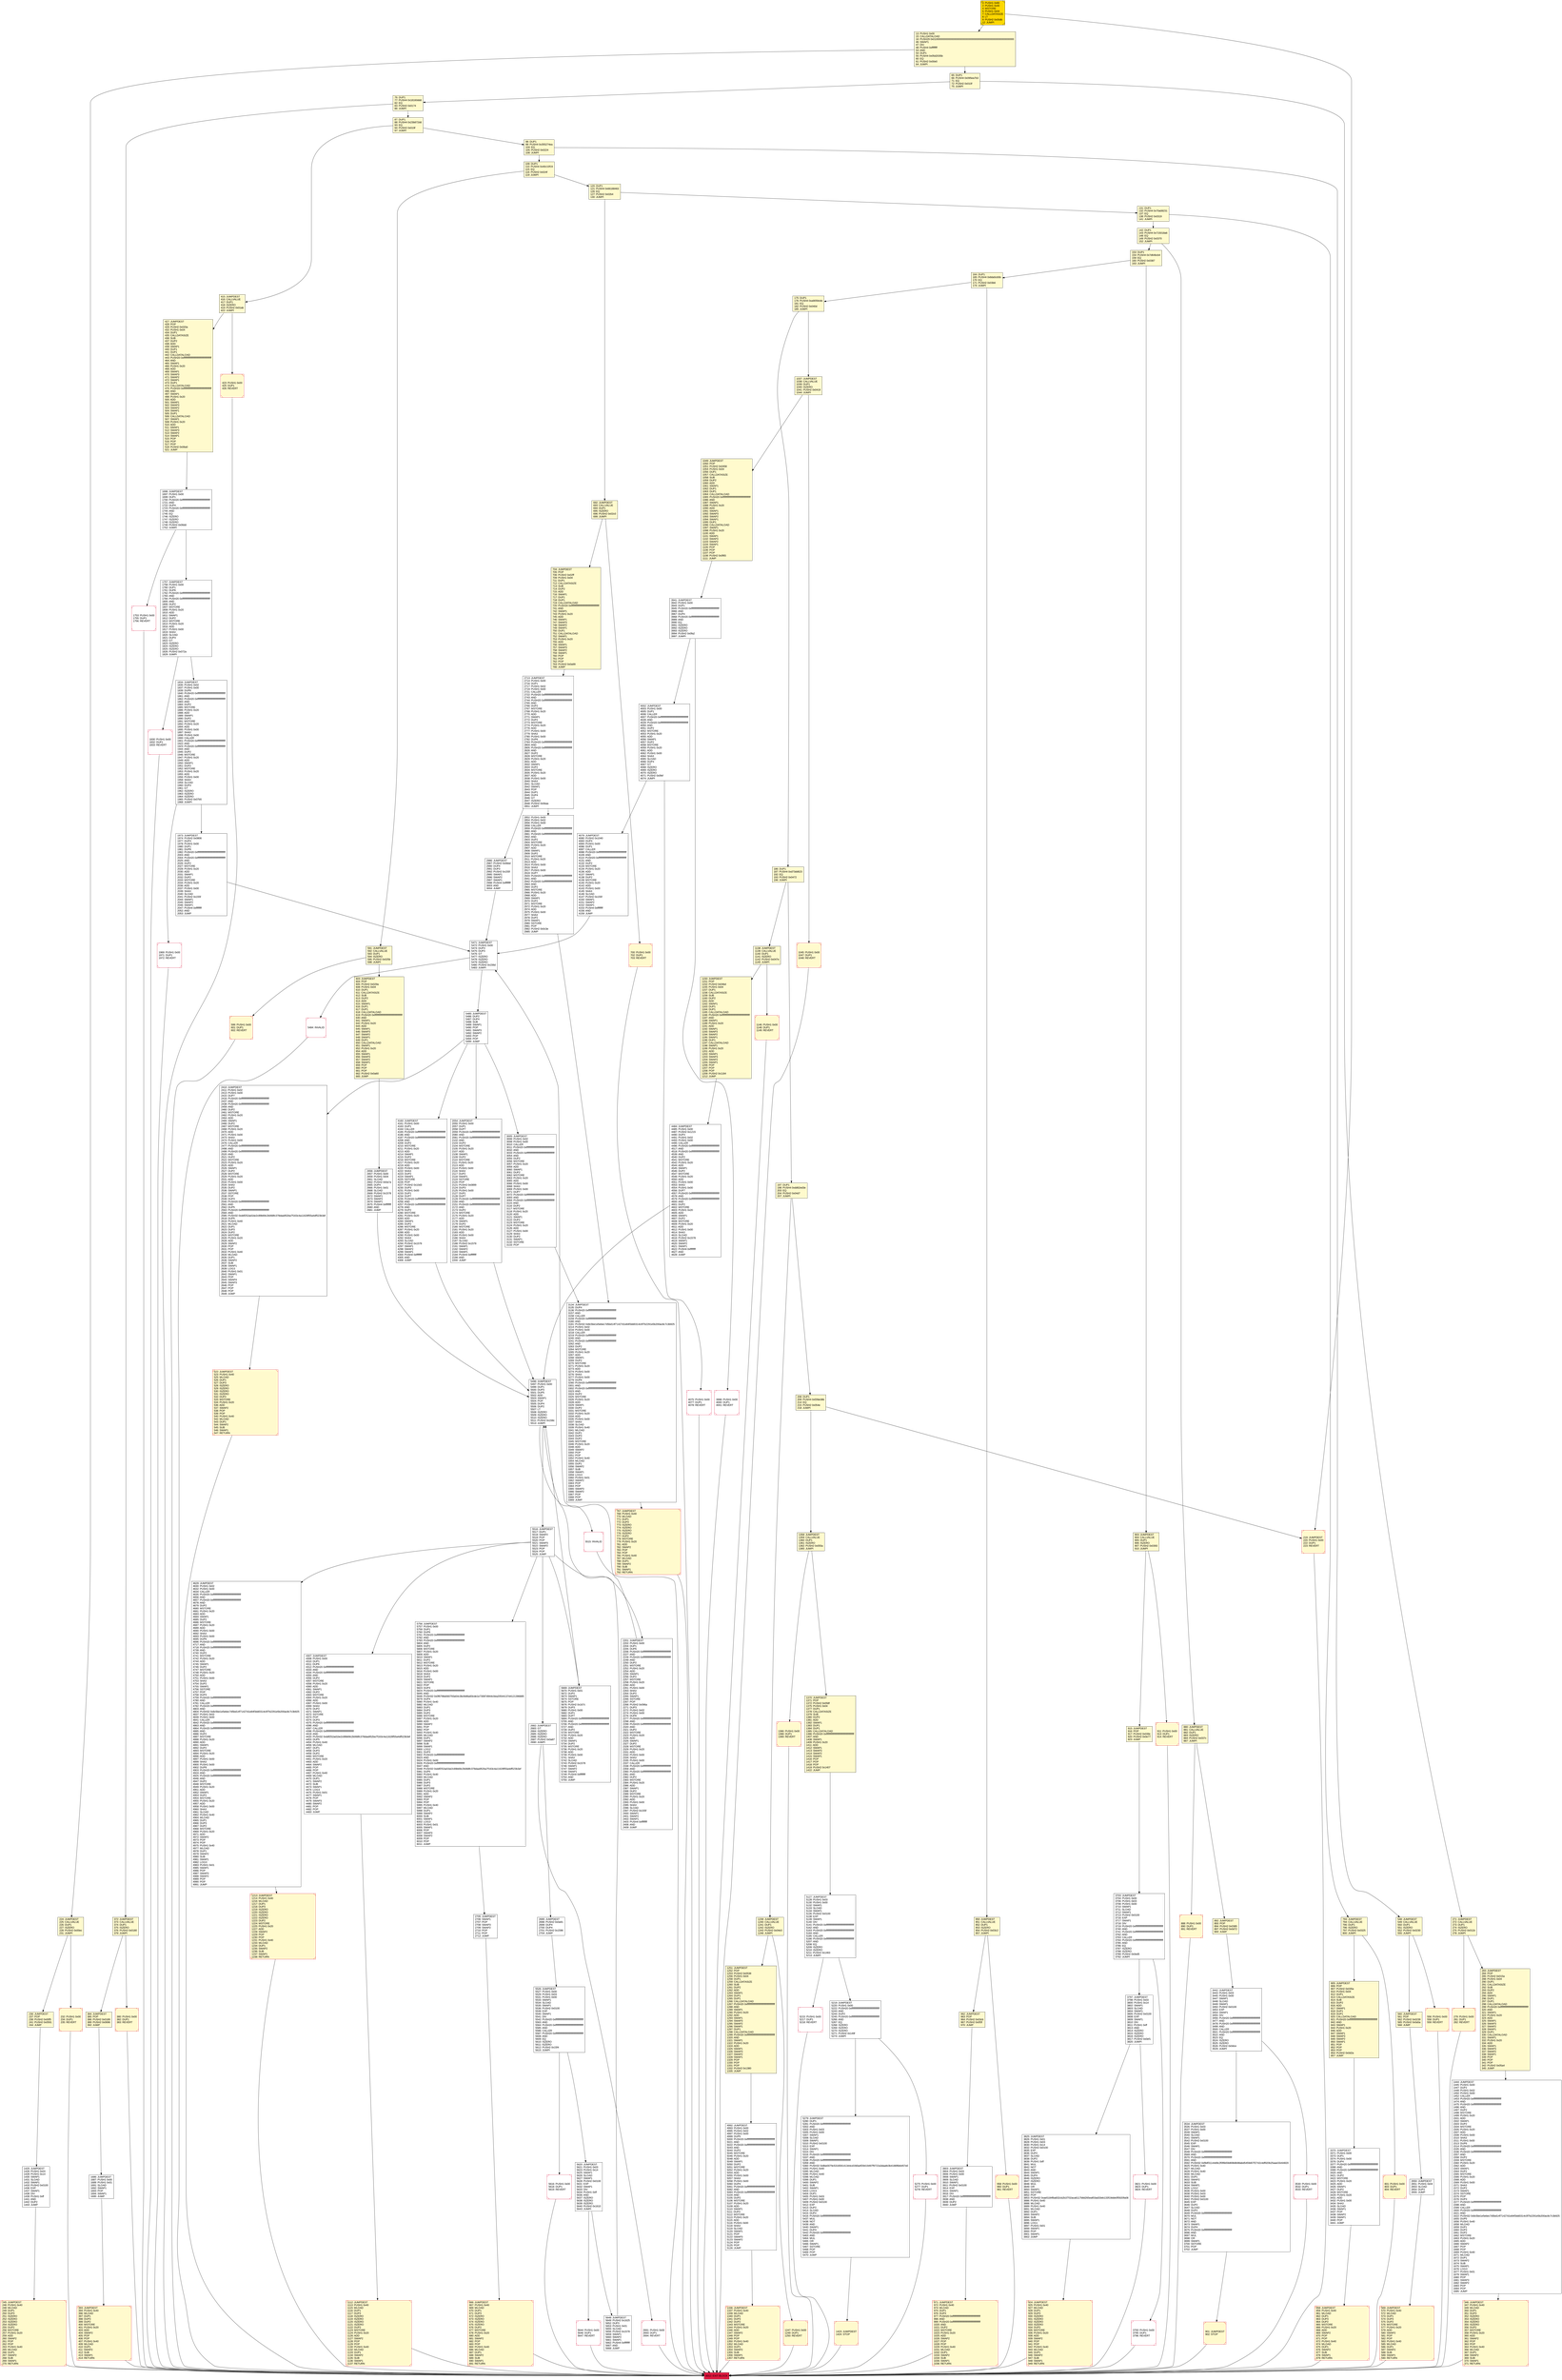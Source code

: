 digraph G {
bgcolor=transparent rankdir=UD;
node [shape=box style=filled color=black fillcolor=white fontname=arial fontcolor=black];
1686 [label="1686: JUMPDEST\l1687: PUSH1 0x00\l1689: PUSH1 0x01\l1691: SLOAD\l1692: SWAP1\l1693: POP\l1694: SWAP1\l1695: JUMP\l" ];
283 [label="283: JUMPDEST\l284: POP\l285: PUSH2 0x015a\l288: PUSH1 0x04\l290: DUP1\l291: CALLDATASIZE\l292: SUB\l293: DUP2\l294: ADD\l295: SWAP1\l296: DUP1\l297: DUP1\l298: CALLDATALOAD\l299: PUSH20 0xffffffffffffffffffffffffffffffffffffffff\l320: AND\l321: SWAP1\l322: PUSH1 0x20\l324: ADD\l325: SWAP1\l326: SWAP3\l327: SWAP2\l328: SWAP1\l329: DUP1\l330: CALLDATALOAD\l331: SWAP1\l332: PUSH1 0x20\l334: ADD\l335: SWAP1\l336: SWAP3\l337: SWAP2\l338: SWAP1\l339: POP\l340: POP\l341: POP\l342: PUSH2 0x05a4\l345: JUMP\l" fillcolor=lemonchiffon ];
2986 [label="2986: JUMPDEST\l2987: PUSH2 0x0bbd\l2990: DUP4\l2991: DUP3\l2992: PUSH2 0x155f\l2995: SWAP1\l2996: SWAP2\l2997: SWAP1\l2998: PUSH4 0xffffffff\l3003: AND\l3004: JUMP\l" ];
423 [label="423: PUSH1 0x00\l425: DUP1\l426: REVERT\l" fillcolor=lemonchiffon shape=Msquare color=crimson ];
4307 [label="4307: JUMPDEST\l4308: PUSH1 0x00\l4310: DUP1\l4311: DUP6\l4312: PUSH20 0xffffffffffffffffffffffffffffffffffffffff\l4333: AND\l4334: PUSH20 0xffffffffffffffffffffffffffffffffffffffff\l4355: AND\l4356: DUP2\l4357: MSTORE\l4358: PUSH1 0x20\l4360: ADD\l4361: SWAP1\l4362: DUP2\l4363: MSTORE\l4364: PUSH1 0x20\l4366: ADD\l4367: PUSH1 0x00\l4369: SHA3\l4370: DUP2\l4371: SWAP1\l4372: SSTORE\l4373: POP\l4374: DUP3\l4375: PUSH20 0xffffffffffffffffffffffffffffffffffffffff\l4396: AND\l4397: CALLER\l4398: PUSH20 0xffffffffffffffffffffffffffffffffffffffff\l4419: AND\l4420: PUSH32 0xddf252ad1be2c89b69c2b068fc378daa952ba7f163c4a11628f55a4df523b3ef\l4453: DUP5\l4454: PUSH1 0x40\l4456: MLOAD\l4457: DUP1\l4458: DUP3\l4459: DUP2\l4460: MSTORE\l4461: PUSH1 0x20\l4463: ADD\l4464: SWAP2\l4465: POP\l4466: POP\l4467: PUSH1 0x40\l4469: MLOAD\l4470: DUP1\l4471: SWAP2\l4472: SUB\l4473: SWAP1\l4474: LOG3\l4475: PUSH1 0x01\l4477: SWAP1\l4478: POP\l4479: SWAP3\l4480: SWAP2\l4481: POP\l4482: POP\l4483: JUMP\l" ];
5471 [label="5471: JUMPDEST\l5472: PUSH1 0x00\l5474: DUP3\l5475: DUP3\l5476: GT\l5477: ISZERO\l5478: ISZERO\l5479: ISZERO\l5480: PUSH2 0x156d\l5483: JUMPI\l" ];
1969 [label="1969: PUSH1 0x00\l1971: DUP1\l1972: REVERT\l" shape=Msquare color=crimson ];
901 [label="901: JUMPDEST\l902: STOP\l" fillcolor=lemonchiffon shape=Msquare color=crimson ];
4079 [label="4079: JUMPDEST\l4080: PUSH2 0x1040\l4083: DUP3\l4084: PUSH1 0x00\l4086: DUP1\l4087: CALLER\l4088: PUSH20 0xffffffffffffffffffffffffffffffffffffffff\l4109: AND\l4110: PUSH20 0xffffffffffffffffffffffffffffffffffffffff\l4131: AND\l4132: DUP2\l4133: MSTORE\l4134: PUSH1 0x20\l4136: ADD\l4137: SWAP1\l4138: DUP2\l4139: MSTORE\l4140: PUSH1 0x20\l4142: ADD\l4143: PUSH1 0x00\l4145: SHA3\l4146: SLOAD\l4147: PUSH2 0x155f\l4150: SWAP1\l4151: SWAP2\l4152: SWAP1\l4153: PUSH4 0xffffffff\l4158: AND\l4159: JUMP\l" ];
4992 [label="4992: JUMPDEST\l4993: PUSH1 0x00\l4995: PUSH1 0x02\l4997: PUSH1 0x00\l4999: DUP5\l5000: PUSH20 0xffffffffffffffffffffffffffffffffffffffff\l5021: AND\l5022: PUSH20 0xffffffffffffffffffffffffffffffffffffffff\l5043: AND\l5044: DUP2\l5045: MSTORE\l5046: PUSH1 0x20\l5048: ADD\l5049: SWAP1\l5050: DUP2\l5051: MSTORE\l5052: PUSH1 0x20\l5054: ADD\l5055: PUSH1 0x00\l5057: SHA3\l5058: PUSH1 0x00\l5060: DUP4\l5061: PUSH20 0xffffffffffffffffffffffffffffffffffffffff\l5082: AND\l5083: PUSH20 0xffffffffffffffffffffffffffffffffffffffff\l5104: AND\l5105: DUP2\l5106: MSTORE\l5107: PUSH1 0x20\l5109: ADD\l5110: SWAP1\l5111: DUP2\l5112: MSTORE\l5113: PUSH1 0x20\l5115: ADD\l5116: PUSH1 0x00\l5118: SHA3\l5119: SLOAD\l5120: SWAP1\l5121: POP\l5122: SWAP3\l5123: SWAP2\l5124: POP\l5125: POP\l5126: JUMP\l" ];
1370 [label="1370: JUMPDEST\l1371: POP\l1372: PUSH2 0x058f\l1375: PUSH1 0x04\l1377: DUP1\l1378: CALLDATASIZE\l1379: SUB\l1380: DUP2\l1381: ADD\l1382: SWAP1\l1383: DUP1\l1384: DUP1\l1385: CALLDATALOAD\l1386: PUSH20 0xffffffffffffffffffffffffffffffffffffffff\l1407: AND\l1408: SWAP1\l1409: PUSH1 0x20\l1411: ADD\l1412: SWAP1\l1413: SWAP3\l1414: SWAP2\l1415: SWAP1\l1416: POP\l1417: POP\l1418: POP\l1419: PUSH2 0x1407\l1422: JUMP\l" fillcolor=lemonchiffon ];
1423 [label="1423: JUMPDEST\l1424: STOP\l" fillcolor=lemonchiffon shape=Msquare color=crimson ];
5756 [label="5756: JUMPDEST\l5757: PUSH1 0x00\l5759: DUP1\l5760: DUP6\l5761: PUSH20 0xffffffffffffffffffffffffffffffffffffffff\l5782: AND\l5783: PUSH20 0xffffffffffffffffffffffffffffffffffffffff\l5804: AND\l5805: DUP2\l5806: MSTORE\l5807: PUSH1 0x20\l5809: ADD\l5810: SWAP1\l5811: DUP2\l5812: MSTORE\l5813: PUSH1 0x20\l5815: ADD\l5816: PUSH1 0x00\l5818: SHA3\l5819: DUP2\l5820: SWAP1\l5821: SSTORE\l5822: POP\l5823: DUP3\l5824: PUSH20 0xffffffffffffffffffffffffffffffffffffffff\l5845: AND\l5846: PUSH32 0x0f6798a560793a54c3bcfe86a93cde1e73087d944c0ea20544137d4121396885\l5879: DUP4\l5880: PUSH1 0x40\l5882: MLOAD\l5883: DUP1\l5884: DUP3\l5885: DUP2\l5886: MSTORE\l5887: PUSH1 0x20\l5889: ADD\l5890: SWAP2\l5891: POP\l5892: POP\l5893: PUSH1 0x40\l5895: MLOAD\l5896: DUP1\l5897: SWAP2\l5898: SUB\l5899: SWAP1\l5900: LOG2\l5901: DUP3\l5902: PUSH20 0xffffffffffffffffffffffffffffffffffffffff\l5923: AND\l5924: PUSH1 0x00\l5926: PUSH20 0xffffffffffffffffffffffffffffffffffffffff\l5947: AND\l5948: PUSH32 0xddf252ad1be2c89b69c2b068fc378daa952ba7f163c4a11628f55a4df523b3ef\l5981: DUP5\l5982: PUSH1 0x40\l5984: MLOAD\l5985: DUP1\l5986: DUP3\l5987: DUP2\l5988: MSTORE\l5989: PUSH1 0x20\l5991: ADD\l5992: SWAP2\l5993: POP\l5994: POP\l5995: PUSH1 0x40\l5997: MLOAD\l5998: DUP1\l5999: SWAP2\l6000: SUB\l6001: SWAP1\l6002: LOG3\l6003: PUSH1 0x01\l6005: SWAP1\l6006: POP\l6007: SWAP3\l6008: SWAP2\l6009: POP\l6010: POP\l6011: JUMP\l" ];
700 [label="700: PUSH1 0x00\l702: DUP1\l703: REVERT\l" fillcolor=lemonchiffon shape=Msquare color=crimson ];
120 [label="120: DUP1\l121: PUSH4 0x66188463\l126: EQ\l127: PUSH2 0x02b4\l130: JUMPI\l" fillcolor=lemonchiffon ];
704 [label="704: JUMPDEST\l705: POP\l706: PUSH2 0x02ff\l709: PUSH1 0x04\l711: DUP1\l712: CALLDATASIZE\l713: SUB\l714: DUP2\l715: ADD\l716: SWAP1\l717: DUP1\l718: DUP1\l719: CALLDATALOAD\l720: PUSH20 0xffffffffffffffffffffffffffffffffffffffff\l741: AND\l742: SWAP1\l743: PUSH1 0x20\l745: ADD\l746: SWAP1\l747: SWAP3\l748: SWAP2\l749: SWAP1\l750: DUP1\l751: CALLDATALOAD\l752: SWAP1\l753: PUSH1 0x20\l755: ADD\l756: SWAP1\l757: SWAP3\l758: SWAP2\l759: SWAP1\l760: POP\l761: POP\l762: POP\l763: PUSH2 0x0a99\l766: JUMP\l" fillcolor=lemonchiffon ];
958 [label="958: PUSH1 0x00\l960: DUP1\l961: REVERT\l" fillcolor=lemonchiffon shape=Msquare color=crimson ];
2054 [label="2054: JUMPDEST\l2055: PUSH1 0x00\l2057: DUP1\l2058: DUP7\l2059: PUSH20 0xffffffffffffffffffffffffffffffffffffffff\l2080: AND\l2081: PUSH20 0xffffffffffffffffffffffffffffffffffffffff\l2102: AND\l2103: DUP2\l2104: MSTORE\l2105: PUSH1 0x20\l2107: ADD\l2108: SWAP1\l2109: DUP2\l2110: MSTORE\l2111: PUSH1 0x20\l2113: ADD\l2114: PUSH1 0x00\l2116: SHA3\l2117: DUP2\l2118: SWAP1\l2119: SSTORE\l2120: POP\l2121: PUSH2 0x0899\l2124: DUP3\l2125: PUSH1 0x00\l2127: DUP1\l2128: DUP7\l2129: PUSH20 0xffffffffffffffffffffffffffffffffffffffff\l2150: AND\l2151: PUSH20 0xffffffffffffffffffffffffffffffffffffffff\l2172: AND\l2173: DUP2\l2174: MSTORE\l2175: PUSH1 0x20\l2177: ADD\l2178: SWAP1\l2179: DUP2\l2180: MSTORE\l2181: PUSH1 0x20\l2183: ADD\l2184: PUSH1 0x00\l2186: SHA3\l2187: SLOAD\l2188: PUSH2 0x1578\l2191: SWAP1\l2192: SWAP2\l2193: SWAP1\l2194: PUSH4 0xffffffff\l2199: AND\l2200: JUMP\l" ];
65 [label="65: DUP1\l66: PUSH4 0x095ea7b3\l71: EQ\l72: PUSH2 0x010f\l75: JUMPI\l" fillcolor=lemonchiffon ];
5648 [label="5648: JUMPDEST\l5649: PUSH2 0x1625\l5652: DUP3\l5653: PUSH1 0x01\l5655: SLOAD\l5656: PUSH2 0x1578\l5659: SWAP1\l5660: SWAP2\l5661: SWAP1\l5662: PUSH4 0xffffffff\l5667: AND\l5668: JUMP\l" ];
5526 [label="5526: JUMPDEST\l5527: PUSH1 0x00\l5529: PUSH1 0x03\l5531: PUSH1 0x00\l5533: SWAP1\l5534: SLOAD\l5535: SWAP1\l5536: PUSH2 0x0100\l5539: EXP\l5540: SWAP1\l5541: DIV\l5542: PUSH20 0xffffffffffffffffffffffffffffffffffffffff\l5563: AND\l5564: PUSH20 0xffffffffffffffffffffffffffffffffffffffff\l5585: AND\l5586: CALLER\l5587: PUSH20 0xffffffffffffffffffffffffffffffffffffffff\l5608: AND\l5609: EQ\l5610: ISZERO\l5611: ISZERO\l5612: PUSH2 0x15f4\l5615: JUMPI\l" ];
2691 [label="2691: PUSH1 0x00\l2693: DUP1\l2694: REVERT\l" shape=Msquare color=crimson ];
805 [label="805: JUMPDEST\l806: POP\l807: PUSH2 0x035a\l810: PUSH1 0x04\l812: DUP1\l813: CALLDATASIZE\l814: SUB\l815: DUP2\l816: ADD\l817: SWAP1\l818: DUP1\l819: DUP1\l820: CALLDATALOAD\l821: PUSH20 0xffffffffffffffffffffffffffffffffffffffff\l842: AND\l843: SWAP1\l844: PUSH1 0x20\l846: ADD\l847: SWAP1\l848: SWAP3\l849: SWAP2\l850: SWAP1\l851: POP\l852: POP\l853: POP\l854: PUSH2 0x0d2a\l857: JUMP\l" fillcolor=lemonchiffon ];
548 [label="548: JUMPDEST\l549: CALLVALUE\l550: DUP1\l551: ISZERO\l552: PUSH2 0x0230\l555: JUMPI\l" fillcolor=lemonchiffon ];
3797 [label="3797: JUMPDEST\l3798: PUSH1 0x03\l3800: PUSH1 0x14\l3802: SWAP1\l3803: SLOAD\l3804: SWAP1\l3805: PUSH2 0x0100\l3808: EXP\l3809: SWAP1\l3810: DIV\l3811: PUSH1 0xff\l3813: AND\l3814: ISZERO\l3815: ISZERO\l3816: ISZERO\l3817: PUSH2 0x0ef1\l3820: JUMPI\l" ];
13 [label="13: PUSH1 0x00\l15: CALLDATALOAD\l16: PUSH29 0x0100000000000000000000000000000000000000000000000000000000\l46: SWAP1\l47: DIV\l48: PUSH4 0xffffffff\l53: AND\l54: DUP1\l55: PUSH4 0x05d2035b\l60: EQ\l61: PUSH2 0x00e0\l64: JUMPI\l" fillcolor=lemonchiffon ];
2682 [label="2682: JUMPDEST\l2683: GT\l2684: ISZERO\l2685: ISZERO\l2686: ISZERO\l2687: PUSH2 0x0a87\l2690: JUMPI\l" ];
0 [label="0: PUSH1 0x80\l2: PUSH1 0x40\l4: MSTORE\l5: PUSH1 0x04\l7: CALLDATASIZE\l8: LT\l9: PUSH2 0x00db\l12: JUMPI\l" fillcolor=lemonchiffon shape=Msquare fillcolor=gold ];
911 [label="911: PUSH1 0x00\l913: DUP1\l914: REVERT\l" fillcolor=lemonchiffon shape=Msquare color=crimson ];
2656 [label="2656: JUMPDEST\l2657: PUSH1 0x00\l2659: PUSH1 0x04\l2661: SLOAD\l2662: PUSH2 0x0a7a\l2665: DUP4\l2666: PUSH1 0x01\l2668: SLOAD\l2669: PUSH2 0x1578\l2672: SWAP1\l2673: SWAP2\l2674: SWAP1\l2675: PUSH4 0xffffffff\l2680: AND\l2681: JUMP\l" ];
2705 [label="2705: JUMPDEST\l2706: SWAP1\l2707: POP\l2708: SWAP3\l2709: SWAP2\l2710: POP\l2711: POP\l2712: JUMP\l" ];
4002 [label="4002: JUMPDEST\l4003: PUSH1 0x00\l4005: DUP1\l4006: CALLER\l4007: PUSH20 0xffffffffffffffffffffffffffffffffffffffff\l4028: AND\l4029: PUSH20 0xffffffffffffffffffffffffffffffffffffffff\l4050: AND\l4051: DUP2\l4052: MSTORE\l4053: PUSH1 0x20\l4055: ADD\l4056: SWAP1\l4057: DUP2\l4058: MSTORE\l4059: PUSH1 0x20\l4061: ADD\l4062: PUSH1 0x00\l4064: SHA3\l4065: SLOAD\l4066: DUP3\l4067: GT\l4068: ISZERO\l4069: ISZERO\l4070: ISZERO\l4071: PUSH2 0x0fef\l4074: JUMPI\l" ];
5515 [label="5515: INVALID\l" shape=Msquare color=crimson ];
522 [label="522: JUMPDEST\l523: PUSH1 0x40\l525: MLOAD\l526: DUP1\l527: DUP3\l528: ISZERO\l529: ISZERO\l530: ISZERO\l531: ISZERO\l532: DUP2\l533: MSTORE\l534: PUSH1 0x20\l536: ADD\l537: SWAP2\l538: POP\l539: POP\l540: PUSH1 0x40\l542: MLOAD\l543: DUP1\l544: SWAP2\l545: SUB\l546: SWAP1\l547: RETURN\l" fillcolor=lemonchiffon shape=Msquare color=crimson ];
5669 [label="5669: JUMPDEST\l5670: PUSH1 0x01\l5672: DUP2\l5673: SWAP1\l5674: SSTORE\l5675: POP\l5676: PUSH2 0x167c\l5679: DUP3\l5680: PUSH1 0x00\l5682: DUP1\l5683: DUP7\l5684: PUSH20 0xffffffffffffffffffffffffffffffffffffffff\l5705: AND\l5706: PUSH20 0xffffffffffffffffffffffffffffffffffffffff\l5727: AND\l5728: DUP2\l5729: MSTORE\l5730: PUSH1 0x20\l5732: ADD\l5733: SWAP1\l5734: DUP2\l5735: MSTORE\l5736: PUSH1 0x20\l5738: ADD\l5739: PUSH1 0x00\l5741: SHA3\l5742: SLOAD\l5743: PUSH2 0x1578\l5746: SWAP1\l5747: SWAP2\l5748: SWAP1\l5749: PUSH4 0xffffffff\l5754: AND\l5755: JUMP\l" ];
393 [label="393: JUMPDEST\l394: PUSH1 0x40\l396: MLOAD\l397: DUP1\l398: DUP3\l399: DUP2\l400: MSTORE\l401: PUSH1 0x20\l403: ADD\l404: SWAP2\l405: POP\l406: POP\l407: PUSH1 0x40\l409: MLOAD\l410: DUP1\l411: SWAP2\l412: SUB\l413: SWAP1\l414: RETURN\l" fillcolor=lemonchiffon shape=Msquare color=crimson ];
5275 [label="5275: PUSH1 0x00\l5277: DUP1\l5278: REVERT\l" shape=Msquare color=crimson ];
1037 [label="1037: JUMPDEST\l1038: CALLVALUE\l1039: DUP1\l1040: ISZERO\l1041: PUSH2 0x0419\l1044: JUMPI\l" fillcolor=lemonchiffon ];
3998 [label="3998: PUSH1 0x00\l4000: DUP1\l4001: REVERT\l" shape=Msquare color=crimson ];
1358 [label="1358: JUMPDEST\l1359: CALLVALUE\l1360: DUP1\l1361: ISZERO\l1362: PUSH2 0x055a\l1365: JUMPI\l" fillcolor=lemonchiffon ];
3534 [label="3534: JUMPDEST\l3535: PUSH1 0x03\l3537: PUSH1 0x00\l3539: SWAP1\l3540: SLOAD\l3541: SWAP1\l3542: PUSH2 0x0100\l3545: EXP\l3546: SWAP1\l3547: DIV\l3548: PUSH20 0xffffffffffffffffffffffffffffffffffffffff\l3569: AND\l3570: PUSH20 0xffffffffffffffffffffffffffffffffffffffff\l3591: AND\l3592: PUSH32 0xf8df31144d9c2f0f6b59d69b8b98abd5459d07f2742c4df920b25aae33c64820\l3625: PUSH1 0x40\l3627: MLOAD\l3628: PUSH1 0x40\l3630: MLOAD\l3631: DUP1\l3632: SWAP2\l3633: SUB\l3634: SWAP1\l3635: LOG2\l3636: PUSH1 0x00\l3638: PUSH1 0x03\l3640: PUSH1 0x00\l3642: PUSH2 0x0100\l3645: EXP\l3646: DUP2\l3647: SLOAD\l3648: DUP2\l3649: PUSH20 0xffffffffffffffffffffffffffffffffffffffff\l3670: MUL\l3671: NOT\l3672: AND\l3673: SWAP1\l3674: DUP4\l3675: PUSH20 0xffffffffffffffffffffffffffffffffffffffff\l3696: AND\l3697: MUL\l3698: OR\l3699: SWAP1\l3700: SSTORE\l3701: POP\l3702: JUMP\l" ];
98 [label="98: DUP1\l99: PUSH4 0x355274ea\l104: EQ\l105: PUSH2 0x0224\l108: JUMPI\l" fillcolor=lemonchiffon ];
232 [label="232: PUSH1 0x00\l234: DUP1\l235: REVERT\l" fillcolor=lemonchiffon shape=Msquare color=crimson ];
1834 [label="1834: JUMPDEST\l1835: PUSH1 0x02\l1837: PUSH1 0x00\l1839: DUP6\l1840: PUSH20 0xffffffffffffffffffffffffffffffffffffffff\l1861: AND\l1862: PUSH20 0xffffffffffffffffffffffffffffffffffffffff\l1883: AND\l1884: DUP2\l1885: MSTORE\l1886: PUSH1 0x20\l1888: ADD\l1889: SWAP1\l1890: DUP2\l1891: MSTORE\l1892: PUSH1 0x20\l1894: ADD\l1895: PUSH1 0x00\l1897: SHA3\l1898: PUSH1 0x00\l1900: CALLER\l1901: PUSH20 0xffffffffffffffffffffffffffffffffffffffff\l1922: AND\l1923: PUSH20 0xffffffffffffffffffffffffffffffffffffffff\l1944: AND\l1945: DUP2\l1946: MSTORE\l1947: PUSH1 0x20\l1949: ADD\l1950: SWAP1\l1951: DUP2\l1952: MSTORE\l1953: PUSH1 0x20\l1955: ADD\l1956: PUSH1 0x00\l1958: SHA3\l1959: SLOAD\l1960: DUP3\l1961: GT\l1962: ISZERO\l1963: ISZERO\l1964: ISZERO\l1965: PUSH2 0x07b5\l1968: JUMPI\l" ];
3941 [label="3941: JUMPDEST\l3942: PUSH1 0x00\l3944: DUP1\l3945: PUSH20 0xffffffffffffffffffffffffffffffffffffffff\l3966: AND\l3967: DUP4\l3968: PUSH20 0xffffffffffffffffffffffffffffffffffffffff\l3989: AND\l3990: EQ\l3991: ISZERO\l3992: ISZERO\l3993: ISZERO\l3994: PUSH2 0x0fa2\l3997: JUMPI\l" ];
4075 [label="4075: PUSH1 0x00\l4077: DUP1\l4078: REVERT\l" shape=Msquare color=crimson ];
3821 [label="3821: PUSH1 0x00\l3823: DUP1\l3824: REVERT\l" shape=Msquare color=crimson ];
5616 [label="5616: PUSH1 0x00\l5618: DUP1\l5619: REVERT\l" shape=Msquare color=crimson ];
1757 [label="1757: JUMPDEST\l1758: PUSH1 0x00\l1760: DUP1\l1761: DUP6\l1762: PUSH20 0xffffffffffffffffffffffffffffffffffffffff\l1783: AND\l1784: PUSH20 0xffffffffffffffffffffffffffffffffffffffff\l1805: AND\l1806: DUP2\l1807: MSTORE\l1808: PUSH1 0x20\l1810: ADD\l1811: SWAP1\l1812: DUP2\l1813: MSTORE\l1814: PUSH1 0x20\l1816: ADD\l1817: PUSH1 0x00\l1819: SHA3\l1820: SLOAD\l1821: DUP3\l1822: GT\l1823: ISZERO\l1824: ISZERO\l1825: ISZERO\l1826: PUSH2 0x072a\l1829: JUMPI\l" ];
5485 [label="5485: JUMPDEST\l5486: DUP2\l5487: DUP4\l5488: SUB\l5489: SWAP1\l5490: POP\l5491: SWAP3\l5492: SWAP2\l5493: POP\l5494: POP\l5495: JUMP\l" ];
415 [label="415: JUMPDEST\l416: CALLVALUE\l417: DUP1\l418: ISZERO\l419: PUSH2 0x01ab\l422: JUMPI\l" fillcolor=lemonchiffon ];
76 [label="76: DUP1\l77: PUSH4 0x18160ddd\l82: EQ\l83: PUSH2 0x0174\l86: JUMPI\l" fillcolor=lemonchiffon ];
5496 [label="5496: JUMPDEST\l5497: PUSH1 0x00\l5499: DUP1\l5500: DUP3\l5501: DUP5\l5502: ADD\l5503: SWAP1\l5504: POP\l5505: DUP4\l5506: DUP2\l5507: LT\l5508: ISZERO\l5509: ISZERO\l5510: ISZERO\l5511: PUSH2 0x158c\l5514: JUMPI\l" ];
793 [label="793: JUMPDEST\l794: CALLVALUE\l795: DUP1\l796: ISZERO\l797: PUSH2 0x0325\l800: JUMPI\l" fillcolor=lemonchiffon ];
5279 [label="5279: JUMPDEST\l5280: DUP1\l5281: PUSH20 0xffffffffffffffffffffffffffffffffffffffff\l5302: AND\l5303: PUSH1 0x03\l5305: PUSH1 0x00\l5307: SWAP1\l5308: SLOAD\l5309: SWAP1\l5310: PUSH2 0x0100\l5313: EXP\l5314: SWAP1\l5315: DIV\l5316: PUSH20 0xffffffffffffffffffffffffffffffffffffffff\l5337: AND\l5338: PUSH20 0xffffffffffffffffffffffffffffffffffffffff\l5359: AND\l5360: PUSH32 0x8be0079c531659141344cd1fd0a4f28419497f9722a3daafe3b4186f6b6457e0\l5393: PUSH1 0x40\l5395: MLOAD\l5396: PUSH1 0x40\l5398: MLOAD\l5399: DUP1\l5400: SWAP2\l5401: SUB\l5402: SWAP1\l5403: LOG3\l5404: DUP1\l5405: PUSH1 0x03\l5407: PUSH1 0x00\l5409: PUSH2 0x0100\l5412: EXP\l5413: DUP2\l5414: SLOAD\l5415: DUP2\l5416: PUSH20 0xffffffffffffffffffffffffffffffffffffffff\l5437: MUL\l5438: NOT\l5439: AND\l5440: SWAP1\l5441: DUP4\l5442: PUSH20 0xffffffffffffffffffffffffffffffffffffffff\l5463: AND\l5464: MUL\l5465: OR\l5466: SWAP1\l5467: SSTORE\l5468: POP\l5469: POP\l5470: JUMP\l" ];
427 [label="427: JUMPDEST\l428: POP\l429: PUSH2 0x020a\l432: PUSH1 0x04\l434: DUP1\l435: CALLDATASIZE\l436: SUB\l437: DUP2\l438: ADD\l439: SWAP1\l440: DUP1\l441: DUP1\l442: CALLDATALOAD\l443: PUSH20 0xffffffffffffffffffffffffffffffffffffffff\l464: AND\l465: SWAP1\l466: PUSH1 0x20\l468: ADD\l469: SWAP1\l470: SWAP3\l471: SWAP2\l472: SWAP1\l473: DUP1\l474: CALLDATALOAD\l475: PUSH20 0xffffffffffffffffffffffffffffffffffffffff\l496: AND\l497: SWAP1\l498: PUSH1 0x20\l500: ADD\l501: SWAP1\l502: SWAP3\l503: SWAP2\l504: SWAP1\l505: DUP1\l506: CALLDATALOAD\l507: SWAP1\l508: PUSH1 0x20\l510: ADD\l511: SWAP1\l512: SWAP3\l513: SWAP2\l514: SWAP1\l515: POP\l516: POP\l517: POP\l518: PUSH2 0x06a0\l521: JUMP\l" fillcolor=lemonchiffon ];
1112 [label="1112: JUMPDEST\l1113: PUSH1 0x40\l1115: MLOAD\l1116: DUP1\l1117: DUP3\l1118: ISZERO\l1119: ISZERO\l1120: ISZERO\l1121: ISZERO\l1122: DUP2\l1123: MSTORE\l1124: PUSH1 0x20\l1126: ADD\l1127: SWAP2\l1128: POP\l1129: POP\l1130: PUSH1 0x40\l1132: MLOAD\l1133: DUP1\l1134: SWAP2\l1135: SUB\l1136: SWAP1\l1137: RETURN\l" fillcolor=lemonchiffon shape=Msquare color=crimson ];
1444 [label="1444: JUMPDEST\l1445: PUSH1 0x00\l1447: DUP2\l1448: PUSH1 0x02\l1450: PUSH1 0x00\l1452: CALLER\l1453: PUSH20 0xffffffffffffffffffffffffffffffffffffffff\l1474: AND\l1475: PUSH20 0xffffffffffffffffffffffffffffffffffffffff\l1496: AND\l1497: DUP2\l1498: MSTORE\l1499: PUSH1 0x20\l1501: ADD\l1502: SWAP1\l1503: DUP2\l1504: MSTORE\l1505: PUSH1 0x20\l1507: ADD\l1508: PUSH1 0x00\l1510: SHA3\l1511: PUSH1 0x00\l1513: DUP6\l1514: PUSH20 0xffffffffffffffffffffffffffffffffffffffff\l1535: AND\l1536: PUSH20 0xffffffffffffffffffffffffffffffffffffffff\l1557: AND\l1558: DUP2\l1559: MSTORE\l1560: PUSH1 0x20\l1562: ADD\l1563: SWAP1\l1564: DUP2\l1565: MSTORE\l1566: PUSH1 0x20\l1568: ADD\l1569: PUSH1 0x00\l1571: SHA3\l1572: DUP2\l1573: SWAP1\l1574: SSTORE\l1575: POP\l1576: DUP3\l1577: PUSH20 0xffffffffffffffffffffffffffffffffffffffff\l1598: AND\l1599: CALLER\l1600: PUSH20 0xffffffffffffffffffffffffffffffffffffffff\l1621: AND\l1622: PUSH32 0x8c5be1e5ebec7d5bd14f71427d1e84f3dd0314c0f7b2291e5b200ac8c7c3b925\l1655: DUP5\l1656: PUSH1 0x40\l1658: MLOAD\l1659: DUP1\l1660: DUP3\l1661: DUP2\l1662: MSTORE\l1663: PUSH1 0x20\l1665: ADD\l1666: SWAP2\l1667: POP\l1668: POP\l1669: PUSH1 0x40\l1671: MLOAD\l1672: DUP1\l1673: SWAP2\l1674: SUB\l1675: SWAP1\l1676: LOG3\l1677: PUSH1 0x01\l1679: SWAP1\l1680: POP\l1681: SWAP3\l1682: SWAP2\l1683: POP\l1684: POP\l1685: JUMP\l" ];
346 [label="346: JUMPDEST\l347: PUSH1 0x40\l349: MLOAD\l350: DUP1\l351: DUP3\l352: ISZERO\l353: ISZERO\l354: ISZERO\l355: ISZERO\l356: DUP2\l357: MSTORE\l358: PUSH1 0x20\l360: ADD\l361: SWAP2\l362: POP\l363: POP\l364: PUSH1 0x40\l366: MLOAD\l367: DUP1\l368: SWAP2\l369: SUB\l370: SWAP1\l371: RETURN\l" fillcolor=lemonchiffon shape=Msquare color=crimson ];
3530 [label="3530: PUSH1 0x00\l3532: DUP1\l3533: REVERT\l" shape=Msquare color=crimson ];
1696 [label="1696: JUMPDEST\l1697: PUSH1 0x00\l1699: DUP1\l1700: PUSH20 0xffffffffffffffffffffffffffffffffffffffff\l1721: AND\l1722: DUP4\l1723: PUSH20 0xffffffffffffffffffffffffffffffffffffffff\l1744: AND\l1745: EQ\l1746: ISZERO\l1747: ISZERO\l1748: ISZERO\l1749: PUSH2 0x06dd\l1752: JUMPI\l" ];
3793 [label="3793: PUSH1 0x00\l3795: DUP1\l3796: REVERT\l" shape=Msquare color=crimson ];
915 [label="915: JUMPDEST\l916: POP\l917: PUSH2 0x039c\l920: PUSH2 0x0e77\l923: JUMP\l" fillcolor=lemonchiffon ];
131 [label="131: DUP1\l132: PUSH4 0x70a08231\l137: EQ\l138: PUSH2 0x0319\l141: JUMPI\l" fillcolor=lemonchiffon ];
1753 [label="1753: PUSH1 0x00\l1755: DUP1\l1756: REVERT\l" shape=Msquare color=crimson ];
3005 [label="3005: JUMPDEST\l3006: PUSH1 0x02\l3008: PUSH1 0x00\l3010: CALLER\l3011: PUSH20 0xffffffffffffffffffffffffffffffffffffffff\l3032: AND\l3033: PUSH20 0xffffffffffffffffffffffffffffffffffffffff\l3054: AND\l3055: DUP2\l3056: MSTORE\l3057: PUSH1 0x20\l3059: ADD\l3060: SWAP1\l3061: DUP2\l3062: MSTORE\l3063: PUSH1 0x20\l3065: ADD\l3066: PUSH1 0x00\l3068: SHA3\l3069: PUSH1 0x00\l3071: DUP7\l3072: PUSH20 0xffffffffffffffffffffffffffffffffffffffff\l3093: AND\l3094: PUSH20 0xffffffffffffffffffffffffffffffffffffffff\l3115: AND\l3116: DUP2\l3117: MSTORE\l3118: PUSH1 0x20\l3120: ADD\l3121: SWAP1\l3122: DUP2\l3123: MSTORE\l3124: PUSH1 0x20\l3126: ADD\l3127: PUSH1 0x00\l3129: SHA3\l3130: DUP2\l3131: SWAP1\l3132: SSTORE\l3133: POP\l" ];
6012 [label="6012: EXIT BLOCK\l" fillcolor=crimson ];
1247 [label="1247: PUSH1 0x00\l1249: DUP1\l1250: REVERT\l" fillcolor=lemonchiffon shape=Msquare color=crimson ];
801 [label="801: PUSH1 0x00\l803: DUP1\l804: REVERT\l" fillcolor=lemonchiffon shape=Msquare color=crimson ];
1213 [label="1213: JUMPDEST\l1214: PUSH1 0x40\l1216: MLOAD\l1217: DUP1\l1218: DUP3\l1219: ISZERO\l1220: ISZERO\l1221: ISZERO\l1222: ISZERO\l1223: DUP2\l1224: MSTORE\l1225: PUSH1 0x20\l1227: ADD\l1228: SWAP2\l1229: POP\l1230: POP\l1231: PUSH1 0x40\l1233: MLOAD\l1234: DUP1\l1235: SWAP2\l1236: SUB\l1237: SWAP1\l1238: RETURN\l" fillcolor=lemonchiffon shape=Msquare color=crimson ];
5127 [label="5127: JUMPDEST\l5128: PUSH1 0x03\l5130: PUSH1 0x00\l5132: SWAP1\l5133: SLOAD\l5134: SWAP1\l5135: PUSH2 0x0100\l5138: EXP\l5139: SWAP1\l5140: DIV\l5141: PUSH20 0xffffffffffffffffffffffffffffffffffffffff\l5162: AND\l5163: PUSH20 0xffffffffffffffffffffffffffffffffffffffff\l5184: AND\l5185: CALLER\l5186: PUSH20 0xffffffffffffffffffffffffffffffffffffffff\l5207: AND\l5208: EQ\l5209: ISZERO\l5210: ISZERO\l5211: PUSH2 0x1463\l5214: JUMPI\l" ];
5620 [label="5620: JUMPDEST\l5621: PUSH1 0x03\l5623: PUSH1 0x14\l5625: SWAP1\l5626: SLOAD\l5627: SWAP1\l5628: PUSH2 0x0100\l5631: EXP\l5632: SWAP1\l5633: DIV\l5634: PUSH1 0xff\l5636: AND\l5637: ISZERO\l5638: ISZERO\l5639: ISZERO\l5640: PUSH2 0x1610\l5643: JUMPI\l" ];
4160 [label="4160: JUMPDEST\l4161: PUSH1 0x00\l4163: DUP1\l4164: CALLER\l4165: PUSH20 0xffffffffffffffffffffffffffffffffffffffff\l4186: AND\l4187: PUSH20 0xffffffffffffffffffffffffffffffffffffffff\l4208: AND\l4209: DUP2\l4210: MSTORE\l4211: PUSH1 0x20\l4213: ADD\l4214: SWAP1\l4215: DUP2\l4216: MSTORE\l4217: PUSH1 0x20\l4219: ADD\l4220: PUSH1 0x00\l4222: SHA3\l4223: DUP2\l4224: SWAP1\l4225: SSTORE\l4226: POP\l4227: PUSH2 0x10d3\l4230: DUP3\l4231: PUSH1 0x00\l4233: DUP1\l4234: DUP7\l4235: PUSH20 0xffffffffffffffffffffffffffffffffffffffff\l4256: AND\l4257: PUSH20 0xffffffffffffffffffffffffffffffffffffffff\l4278: AND\l4279: DUP2\l4280: MSTORE\l4281: PUSH1 0x20\l4283: ADD\l4284: SWAP1\l4285: DUP2\l4286: MSTORE\l4287: PUSH1 0x20\l4289: ADD\l4290: PUSH1 0x00\l4292: SHA3\l4293: SLOAD\l4294: PUSH2 0x1578\l4297: SWAP1\l4298: SWAP2\l4299: SWAP1\l4300: PUSH4 0xffffffff\l4305: AND\l4306: JUMP\l" ];
1830 [label="1830: PUSH1 0x00\l1832: DUP1\l1833: REVERT\l" shape=Msquare color=crimson ];
569 [label="569: JUMPDEST\l570: PUSH1 0x40\l572: MLOAD\l573: DUP1\l574: DUP3\l575: DUP2\l576: MSTORE\l577: PUSH1 0x20\l579: ADD\l580: SWAP2\l581: POP\l582: POP\l583: PUSH1 0x40\l585: MLOAD\l586: DUP1\l587: SWAP2\l588: SUB\l589: SWAP1\l590: RETURN\l" fillcolor=lemonchiffon shape=Msquare color=crimson ];
1336 [label="1336: JUMPDEST\l1337: PUSH1 0x40\l1339: MLOAD\l1340: DUP1\l1341: DUP3\l1342: DUP2\l1343: MSTORE\l1344: PUSH1 0x20\l1346: ADD\l1347: SWAP2\l1348: POP\l1349: POP\l1350: PUSH1 0x40\l1352: MLOAD\l1353: DUP1\l1354: SWAP2\l1355: SUB\l1356: SWAP1\l1357: RETURN\l" fillcolor=lemonchiffon shape=Msquare color=crimson ];
556 [label="556: PUSH1 0x00\l558: DUP1\l559: REVERT\l" fillcolor=lemonchiffon shape=Msquare color=crimson ];
3903 [label="3903: JUMPDEST\l3904: PUSH1 0x03\l3906: PUSH1 0x00\l3908: SWAP1\l3909: SLOAD\l3910: SWAP1\l3911: PUSH2 0x0100\l3914: EXP\l3915: SWAP1\l3916: DIV\l3917: PUSH20 0xffffffffffffffffffffffffffffffffffffffff\l3938: AND\l3939: DUP2\l3940: JUMP\l" ];
271 [label="271: JUMPDEST\l272: CALLVALUE\l273: DUP1\l274: ISZERO\l275: PUSH2 0x011b\l278: JUMPI\l" fillcolor=lemonchiffon ];
2201 [label="2201: JUMPDEST\l2202: PUSH1 0x00\l2204: DUP1\l2205: DUP6\l2206: PUSH20 0xffffffffffffffffffffffffffffffffffffffff\l2227: AND\l2228: PUSH20 0xffffffffffffffffffffffffffffffffffffffff\l2249: AND\l2250: DUP2\l2251: MSTORE\l2252: PUSH1 0x20\l2254: ADD\l2255: SWAP1\l2256: DUP2\l2257: MSTORE\l2258: PUSH1 0x20\l2260: ADD\l2261: PUSH1 0x00\l2263: SHA3\l2264: DUP2\l2265: SWAP1\l2266: SSTORE\l2267: POP\l2268: PUSH2 0x096a\l2271: DUP3\l2272: PUSH1 0x02\l2274: PUSH1 0x00\l2276: DUP8\l2277: PUSH20 0xffffffffffffffffffffffffffffffffffffffff\l2298: AND\l2299: PUSH20 0xffffffffffffffffffffffffffffffffffffffff\l2320: AND\l2321: DUP2\l2322: MSTORE\l2323: PUSH1 0x20\l2325: ADD\l2326: SWAP1\l2327: DUP2\l2328: MSTORE\l2329: PUSH1 0x20\l2331: ADD\l2332: PUSH1 0x00\l2334: SHA3\l2335: PUSH1 0x00\l2337: CALLER\l2338: PUSH20 0xffffffffffffffffffffffffffffffffffffffff\l2359: AND\l2360: PUSH20 0xffffffffffffffffffffffffffffffffffffffff\l2381: AND\l2382: DUP2\l2383: MSTORE\l2384: PUSH1 0x20\l2386: ADD\l2387: SWAP1\l2388: DUP2\l2389: MSTORE\l2390: PUSH1 0x20\l2392: ADD\l2393: PUSH1 0x00\l2395: SHA3\l2396: SLOAD\l2397: PUSH2 0x155f\l2400: SWAP1\l2401: SWAP2\l2402: SWAP1\l2403: PUSH4 0xffffffff\l2408: AND\l2409: JUMP\l" ];
2650 [label="2650: JUMPDEST\l2651: PUSH1 0x04\l2653: SLOAD\l2654: DUP2\l2655: JUMP\l" ];
1049 [label="1049: JUMPDEST\l1050: POP\l1051: PUSH2 0x0458\l1054: PUSH1 0x04\l1056: DUP1\l1057: CALLDATASIZE\l1058: SUB\l1059: DUP2\l1060: ADD\l1061: SWAP1\l1062: DUP1\l1063: DUP1\l1064: CALLDATALOAD\l1065: PUSH20 0xffffffffffffffffffffffffffffffffffffffff\l1086: AND\l1087: SWAP1\l1088: PUSH1 0x20\l1090: ADD\l1091: SWAP1\l1092: SWAP3\l1093: SWAP2\l1094: SWAP1\l1095: DUP1\l1096: CALLDATALOAD\l1097: SWAP1\l1098: PUSH1 0x20\l1100: ADD\l1101: SWAP1\l1102: SWAP3\l1103: SWAP2\l1104: SWAP1\l1105: POP\l1106: POP\l1107: POP\l1108: PUSH2 0x0f65\l1111: JUMP\l" fillcolor=lemonchiffon ];
971 [label="971: JUMPDEST\l972: PUSH1 0x40\l974: MLOAD\l975: DUP1\l976: DUP3\l977: PUSH20 0xffffffffffffffffffffffffffffffffffffffff\l998: AND\l999: PUSH20 0xffffffffffffffffffffffffffffffffffffffff\l1020: AND\l1021: DUP2\l1022: MSTORE\l1023: PUSH1 0x20\l1025: ADD\l1026: SWAP2\l1027: POP\l1028: POP\l1029: PUSH1 0x40\l1031: MLOAD\l1032: DUP1\l1033: SWAP2\l1034: SUB\l1035: SWAP1\l1036: RETURN\l" fillcolor=lemonchiffon shape=Msquare color=crimson ];
2410 [label="2410: JUMPDEST\l2411: PUSH1 0x02\l2413: PUSH1 0x00\l2415: DUP7\l2416: PUSH20 0xffffffffffffffffffffffffffffffffffffffff\l2437: AND\l2438: PUSH20 0xffffffffffffffffffffffffffffffffffffffff\l2459: AND\l2460: DUP2\l2461: MSTORE\l2462: PUSH1 0x20\l2464: ADD\l2465: SWAP1\l2466: DUP2\l2467: MSTORE\l2468: PUSH1 0x20\l2470: ADD\l2471: PUSH1 0x00\l2473: SHA3\l2474: PUSH1 0x00\l2476: CALLER\l2477: PUSH20 0xffffffffffffffffffffffffffffffffffffffff\l2498: AND\l2499: PUSH20 0xffffffffffffffffffffffffffffffffffffffff\l2520: AND\l2521: DUP2\l2522: MSTORE\l2523: PUSH1 0x20\l2525: ADD\l2526: SWAP1\l2527: DUP2\l2528: MSTORE\l2529: PUSH1 0x20\l2531: ADD\l2532: PUSH1 0x00\l2534: SHA3\l2535: DUP2\l2536: SWAP1\l2537: SSTORE\l2538: POP\l2539: DUP3\l2540: PUSH20 0xffffffffffffffffffffffffffffffffffffffff\l2561: AND\l2562: DUP5\l2563: PUSH20 0xffffffffffffffffffffffffffffffffffffffff\l2584: AND\l2585: PUSH32 0xddf252ad1be2c89b69c2b068fc378daa952ba7f163c4a11628f55a4df523b3ef\l2618: DUP5\l2619: PUSH1 0x40\l2621: MLOAD\l2622: DUP1\l2623: DUP3\l2624: DUP2\l2625: MSTORE\l2626: PUSH1 0x20\l2628: ADD\l2629: SWAP2\l2630: POP\l2631: POP\l2632: PUSH1 0x40\l2634: MLOAD\l2635: DUP1\l2636: SWAP2\l2637: SUB\l2638: SWAP1\l2639: LOG3\l2640: PUSH1 0x01\l2642: SWAP1\l2643: POP\l2644: SWAP4\l2645: SWAP3\l2646: POP\l2647: POP\l2648: POP\l2649: JUMP\l" ];
903 [label="903: JUMPDEST\l904: CALLVALUE\l905: DUP1\l906: ISZERO\l907: PUSH2 0x0393\l910: JUMPI\l" fillcolor=lemonchiffon ];
2713 [label="2713: JUMPDEST\l2714: PUSH1 0x00\l2716: DUP1\l2717: PUSH1 0x02\l2719: PUSH1 0x00\l2721: CALLER\l2722: PUSH20 0xffffffffffffffffffffffffffffffffffffffff\l2743: AND\l2744: PUSH20 0xffffffffffffffffffffffffffffffffffffffff\l2765: AND\l2766: DUP2\l2767: MSTORE\l2768: PUSH1 0x20\l2770: ADD\l2771: SWAP1\l2772: DUP2\l2773: MSTORE\l2774: PUSH1 0x20\l2776: ADD\l2777: PUSH1 0x00\l2779: SHA3\l2780: PUSH1 0x00\l2782: DUP6\l2783: PUSH20 0xffffffffffffffffffffffffffffffffffffffff\l2804: AND\l2805: PUSH20 0xffffffffffffffffffffffffffffffffffffffff\l2826: AND\l2827: DUP2\l2828: MSTORE\l2829: PUSH1 0x20\l2831: ADD\l2832: SWAP1\l2833: DUP2\l2834: MSTORE\l2835: PUSH1 0x20\l2837: ADD\l2838: PUSH1 0x00\l2840: SHA3\l2841: SLOAD\l2842: SWAP1\l2843: POP\l2844: DUP1\l2845: DUP4\l2846: GT\l2847: ISZERO\l2848: PUSH2 0x0baa\l2851: JUMPI\l" ];
880 [label="880: JUMPDEST\l881: CALLVALUE\l882: DUP1\l883: ISZERO\l884: PUSH2 0x037c\l887: JUMPI\l" fillcolor=lemonchiffon ];
924 [label="924: JUMPDEST\l925: PUSH1 0x40\l927: MLOAD\l928: DUP1\l929: DUP3\l930: ISZERO\l931: ISZERO\l932: ISZERO\l933: ISZERO\l934: DUP2\l935: MSTORE\l936: PUSH1 0x20\l938: ADD\l939: SWAP2\l940: POP\l941: POP\l942: PUSH1 0x40\l944: MLOAD\l945: DUP1\l946: SWAP2\l947: SUB\l948: SWAP1\l949: RETURN\l" fillcolor=lemonchiffon shape=Msquare color=crimson ];
1150 [label="1150: JUMPDEST\l1151: POP\l1152: PUSH2 0x04bd\l1155: PUSH1 0x04\l1157: DUP1\l1158: CALLDATASIZE\l1159: SUB\l1160: DUP2\l1161: ADD\l1162: SWAP1\l1163: DUP1\l1164: DUP1\l1165: CALLDATALOAD\l1166: PUSH20 0xffffffffffffffffffffffffffffffffffffffff\l1187: AND\l1188: SWAP1\l1189: PUSH1 0x20\l1191: ADD\l1192: SWAP1\l1193: SWAP3\l1194: SWAP2\l1195: SWAP1\l1196: DUP1\l1197: CALLDATALOAD\l1198: SWAP1\l1199: PUSH1 0x20\l1201: ADD\l1202: SWAP1\l1203: SWAP3\l1204: SWAP2\l1205: SWAP1\l1206: POP\l1207: POP\l1208: POP\l1209: PUSH2 0x1184\l1212: JUMP\l" fillcolor=lemonchiffon ];
666 [label="666: JUMPDEST\l667: PUSH1 0x40\l669: MLOAD\l670: DUP1\l671: DUP3\l672: ISZERO\l673: ISZERO\l674: ISZERO\l675: ISZERO\l676: DUP2\l677: MSTORE\l678: PUSH1 0x20\l680: ADD\l681: SWAP2\l682: POP\l683: POP\l684: PUSH1 0x40\l686: MLOAD\l687: DUP1\l688: SWAP2\l689: SUB\l690: SWAP1\l691: RETURN\l" fillcolor=lemonchiffon shape=Msquare color=crimson ];
3825 [label="3825: JUMPDEST\l3826: PUSH1 0x01\l3828: PUSH1 0x03\l3830: PUSH1 0x14\l3832: PUSH2 0x0100\l3835: EXP\l3836: DUP2\l3837: SLOAD\l3838: DUP2\l3839: PUSH1 0xff\l3841: MUL\l3842: NOT\l3843: AND\l3844: SWAP1\l3845: DUP4\l3846: ISZERO\l3847: ISZERO\l3848: MUL\l3849: OR\l3850: SWAP1\l3851: SSTORE\l3852: POP\l3853: PUSH32 0xae5184fba832cb2b1f702aca6117b8d265eaf03ad33eb133f19dde0f5920fa08\l3886: PUSH1 0x40\l3888: MLOAD\l3889: PUSH1 0x40\l3891: MLOAD\l3892: DUP1\l3893: SWAP2\l3894: SUB\l3895: SWAP1\l3896: LOG1\l3897: PUSH1 0x01\l3899: SWAP1\l3900: POP\l3901: SWAP1\l3902: JUMP\l" ];
1251 [label="1251: JUMPDEST\l1252: POP\l1253: PUSH2 0x0538\l1256: PUSH1 0x04\l1258: DUP1\l1259: CALLDATASIZE\l1260: SUB\l1261: DUP2\l1262: ADD\l1263: SWAP1\l1264: DUP1\l1265: DUP1\l1266: CALLDATALOAD\l1267: PUSH20 0xffffffffffffffffffffffffffffffffffffffff\l1288: AND\l1289: SWAP1\l1290: PUSH1 0x20\l1292: ADD\l1293: SWAP1\l1294: SWAP3\l1295: SWAP2\l1296: SWAP1\l1297: DUP1\l1298: CALLDATALOAD\l1299: PUSH20 0xffffffffffffffffffffffffffffffffffffffff\l1320: AND\l1321: SWAP1\l1322: PUSH1 0x20\l1324: ADD\l1325: SWAP1\l1326: SWAP3\l1327: SWAP2\l1328: SWAP1\l1329: POP\l1330: POP\l1331: POP\l1332: PUSH2 0x1380\l1335: JUMP\l" fillcolor=lemonchiffon ];
1138 [label="1138: JUMPDEST\l1139: CALLVALUE\l1140: DUP1\l1141: ISZERO\l1142: PUSH2 0x047e\l1145: JUMPI\l" fillcolor=lemonchiffon ];
5644 [label="5644: PUSH1 0x00\l5646: DUP1\l5647: REVERT\l" shape=Msquare color=crimson ];
591 [label="591: JUMPDEST\l592: CALLVALUE\l593: DUP1\l594: ISZERO\l595: PUSH2 0x025b\l598: JUMPI\l" fillcolor=lemonchiffon ];
1239 [label="1239: JUMPDEST\l1240: CALLVALUE\l1241: DUP1\l1242: ISZERO\l1243: PUSH2 0x04e3\l1246: JUMPI\l" fillcolor=lemonchiffon ];
1045 [label="1045: PUSH1 0x00\l1047: DUP1\l1048: REVERT\l" fillcolor=lemonchiffon shape=Msquare color=crimson ];
279 [label="279: PUSH1 0x00\l281: DUP1\l282: REVERT\l" fillcolor=lemonchiffon shape=Msquare color=crimson ];
603 [label="603: JUMPDEST\l604: POP\l605: PUSH2 0x029a\l608: PUSH1 0x04\l610: DUP1\l611: CALLDATASIZE\l612: SUB\l613: DUP2\l614: ADD\l615: SWAP1\l616: DUP1\l617: DUP1\l618: CALLDATALOAD\l619: PUSH20 0xffffffffffffffffffffffffffffffffffffffff\l640: AND\l641: SWAP1\l642: PUSH1 0x20\l644: ADD\l645: SWAP1\l646: SWAP3\l647: SWAP2\l648: SWAP1\l649: DUP1\l650: CALLDATALOAD\l651: SWAP1\l652: PUSH1 0x20\l654: ADD\l655: SWAP1\l656: SWAP3\l657: SWAP2\l658: SWAP1\l659: POP\l660: POP\l661: POP\l662: PUSH2 0x0a60\l665: JUMP\l" fillcolor=lemonchiffon ];
197 [label="197: DUP1\l198: PUSH4 0xdd62ed3e\l203: EQ\l204: PUSH2 0x04d7\l207: JUMPI\l" fillcolor=lemonchiffon ];
3370 [label="3370: JUMPDEST\l3371: PUSH1 0x00\l3373: DUP1\l3374: PUSH1 0x00\l3376: DUP4\l3377: PUSH20 0xffffffffffffffffffffffffffffffffffffffff\l3398: AND\l3399: PUSH20 0xffffffffffffffffffffffffffffffffffffffff\l3420: AND\l3421: DUP2\l3422: MSTORE\l3423: PUSH1 0x20\l3425: ADD\l3426: SWAP1\l3427: DUP2\l3428: MSTORE\l3429: PUSH1 0x20\l3431: ADD\l3432: PUSH1 0x00\l3434: SHA3\l3435: SLOAD\l3436: SWAP1\l3437: POP\l3438: SWAP2\l3439: SWAP1\l3440: POP\l3441: JUMP\l" ];
87 [label="87: DUP1\l88: PUSH4 0x23b872dd\l93: EQ\l94: PUSH2 0x019f\l97: JUMPI\l" fillcolor=lemonchiffon ];
186 [label="186: DUP1\l187: PUSH4 0xd73dd623\l192: EQ\l193: PUSH2 0x0472\l196: JUMPI\l" fillcolor=lemonchiffon ];
5219 [label="5219: JUMPDEST\l5220: PUSH1 0x00\l5222: PUSH20 0xffffffffffffffffffffffffffffffffffffffff\l5243: AND\l5244: DUP2\l5245: PUSH20 0xffffffffffffffffffffffffffffffffffffffff\l5266: AND\l5267: EQ\l5268: ISZERO\l5269: ISZERO\l5270: ISZERO\l5271: PUSH2 0x149f\l5274: JUMPI\l" ];
767 [label="767: JUMPDEST\l768: PUSH1 0x40\l770: MLOAD\l771: DUP1\l772: DUP3\l773: ISZERO\l774: ISZERO\l775: ISZERO\l776: ISZERO\l777: DUP2\l778: MSTORE\l779: PUSH1 0x20\l781: ADD\l782: SWAP2\l783: POP\l784: POP\l785: PUSH1 0x40\l787: MLOAD\l788: DUP1\l789: SWAP2\l790: SUB\l791: SWAP1\l792: RETURN\l" fillcolor=lemonchiffon shape=Msquare color=crimson ];
950 [label="950: JUMPDEST\l951: CALLVALUE\l952: DUP1\l953: ISZERO\l954: PUSH2 0x03c2\l957: JUMPI\l" fillcolor=lemonchiffon ];
3703 [label="3703: JUMPDEST\l3704: PUSH1 0x00\l3706: PUSH1 0x03\l3708: PUSH1 0x00\l3710: SWAP1\l3711: SLOAD\l3712: SWAP1\l3713: PUSH2 0x0100\l3716: EXP\l3717: SWAP1\l3718: DIV\l3719: PUSH20 0xffffffffffffffffffffffffffffffffffffffff\l3740: AND\l3741: PUSH20 0xffffffffffffffffffffffffffffffffffffffff\l3762: AND\l3763: CALLER\l3764: PUSH20 0xffffffffffffffffffffffffffffffffffffffff\l3785: AND\l3786: EQ\l3787: ISZERO\l3788: ISZERO\l3789: PUSH2 0x0ed5\l3792: JUMPI\l" ];
208 [label="208: DUP1\l209: PUSH4 0xf2fde38b\l214: EQ\l215: PUSH2 0x054e\l218: JUMPI\l" fillcolor=lemonchiffon ];
245 [label="245: JUMPDEST\l246: PUSH1 0x40\l248: MLOAD\l249: DUP1\l250: DUP3\l251: ISZERO\l252: ISZERO\l253: ISZERO\l254: ISZERO\l255: DUP2\l256: MSTORE\l257: PUSH1 0x20\l259: ADD\l260: SWAP2\l261: POP\l262: POP\l263: PUSH1 0x40\l265: MLOAD\l266: DUP1\l267: SWAP2\l268: SUB\l269: SWAP1\l270: RETURN\l" fillcolor=lemonchiffon shape=Msquare color=crimson ];
236 [label="236: JUMPDEST\l237: POP\l238: PUSH2 0x00f5\l241: PUSH2 0x0591\l244: JUMP\l" fillcolor=lemonchiffon ];
3442 [label="3442: JUMPDEST\l3443: PUSH1 0x03\l3445: PUSH1 0x00\l3447: SWAP1\l3448: SLOAD\l3449: SWAP1\l3450: PUSH2 0x0100\l3453: EXP\l3454: SWAP1\l3455: DIV\l3456: PUSH20 0xffffffffffffffffffffffffffffffffffffffff\l3477: AND\l3478: PUSH20 0xffffffffffffffffffffffffffffffffffffffff\l3499: AND\l3500: CALLER\l3501: PUSH20 0xffffffffffffffffffffffffffffffffffffffff\l3522: AND\l3523: EQ\l3524: ISZERO\l3525: ISZERO\l3526: PUSH2 0x0dce\l3529: JUMPI\l" ];
3134 [label="3134: JUMPDEST\l3135: DUP4\l3136: PUSH20 0xffffffffffffffffffffffffffffffffffffffff\l3157: AND\l3158: CALLER\l3159: PUSH20 0xffffffffffffffffffffffffffffffffffffffff\l3180: AND\l3181: PUSH32 0x8c5be1e5ebec7d5bd14f71427d1e84f3dd0314c0f7b2291e5b200ac8c7c3b925\l3214: PUSH1 0x02\l3216: PUSH1 0x00\l3218: CALLER\l3219: PUSH20 0xffffffffffffffffffffffffffffffffffffffff\l3240: AND\l3241: PUSH20 0xffffffffffffffffffffffffffffffffffffffff\l3262: AND\l3263: DUP2\l3264: MSTORE\l3265: PUSH1 0x20\l3267: ADD\l3268: SWAP1\l3269: DUP2\l3270: MSTORE\l3271: PUSH1 0x20\l3273: ADD\l3274: PUSH1 0x00\l3276: SHA3\l3277: PUSH1 0x00\l3279: DUP9\l3280: PUSH20 0xffffffffffffffffffffffffffffffffffffffff\l3301: AND\l3302: PUSH20 0xffffffffffffffffffffffffffffffffffffffff\l3323: AND\l3324: DUP2\l3325: MSTORE\l3326: PUSH1 0x20\l3328: ADD\l3329: SWAP1\l3330: DUP2\l3331: MSTORE\l3332: PUSH1 0x20\l3334: ADD\l3335: PUSH1 0x00\l3337: SHA3\l3338: SLOAD\l3339: PUSH1 0x40\l3341: MLOAD\l3342: DUP1\l3343: DUP3\l3344: DUP2\l3345: MSTORE\l3346: PUSH1 0x20\l3348: ADD\l3349: SWAP2\l3350: POP\l3351: POP\l3352: PUSH1 0x40\l3354: MLOAD\l3355: DUP1\l3356: SWAP2\l3357: SUB\l3358: SWAP1\l3359: LOG3\l3360: PUSH1 0x01\l3362: SWAP2\l3363: POP\l3364: POP\l3365: SWAP3\l3366: SWAP2\l3367: POP\l3368: POP\l3369: JUMP\l" ];
5484 [label="5484: INVALID\l" shape=Msquare color=crimson ];
164 [label="164: DUP1\l165: PUSH4 0x8da5cb5b\l170: EQ\l171: PUSH2 0x03b6\l174: JUMPI\l" fillcolor=lemonchiffon ];
888 [label="888: PUSH1 0x00\l890: DUP1\l891: REVERT\l" fillcolor=lemonchiffon shape=Msquare color=crimson ];
142 [label="142: DUP1\l143: PUSH4 0x715018a6\l148: EQ\l149: PUSH2 0x0370\l152: JUMPI\l" fillcolor=lemonchiffon ];
1146 [label="1146: PUSH1 0x00\l1148: DUP1\l1149: REVERT\l" fillcolor=lemonchiffon shape=Msquare color=crimson ];
2852 [label="2852: PUSH1 0x00\l2854: PUSH1 0x02\l2856: PUSH1 0x00\l2858: CALLER\l2859: PUSH20 0xffffffffffffffffffffffffffffffffffffffff\l2880: AND\l2881: PUSH20 0xffffffffffffffffffffffffffffffffffffffff\l2902: AND\l2903: DUP2\l2904: MSTORE\l2905: PUSH1 0x20\l2907: ADD\l2908: SWAP1\l2909: DUP2\l2910: MSTORE\l2911: PUSH1 0x20\l2913: ADD\l2914: PUSH1 0x00\l2916: SHA3\l2917: PUSH1 0x00\l2919: DUP7\l2920: PUSH20 0xffffffffffffffffffffffffffffffffffffffff\l2941: AND\l2942: PUSH20 0xffffffffffffffffffffffffffffffffffffffff\l2963: AND\l2964: DUP2\l2965: MSTORE\l2966: PUSH1 0x20\l2968: ADD\l2969: SWAP1\l2970: DUP2\l2971: MSTORE\l2972: PUSH1 0x20\l2974: ADD\l2975: PUSH1 0x00\l2977: SHA3\l2978: DUP2\l2979: SWAP1\l2980: SSTORE\l2981: POP\l2982: PUSH2 0x0c3e\l2985: JUMP\l" ];
380 [label="380: PUSH1 0x00\l382: DUP1\l383: REVERT\l" fillcolor=lemonchiffon shape=Msquare color=crimson ];
219 [label="219: JUMPDEST\l220: PUSH1 0x00\l222: DUP1\l223: REVERT\l" fillcolor=lemonchiffon shape=Msquare color=crimson ];
4484 [label="4484: JUMPDEST\l4485: PUSH1 0x00\l4487: PUSH2 0x1215\l4490: DUP3\l4491: PUSH1 0x02\l4493: PUSH1 0x00\l4495: CALLER\l4496: PUSH20 0xffffffffffffffffffffffffffffffffffffffff\l4517: AND\l4518: PUSH20 0xffffffffffffffffffffffffffffffffffffffff\l4539: AND\l4540: DUP2\l4541: MSTORE\l4542: PUSH1 0x20\l4544: ADD\l4545: SWAP1\l4546: DUP2\l4547: MSTORE\l4548: PUSH1 0x20\l4550: ADD\l4551: PUSH1 0x00\l4553: SHA3\l4554: PUSH1 0x00\l4556: DUP7\l4557: PUSH20 0xffffffffffffffffffffffffffffffffffffffff\l4578: AND\l4579: PUSH20 0xffffffffffffffffffffffffffffffffffffffff\l4600: AND\l4601: DUP2\l4602: MSTORE\l4603: PUSH1 0x20\l4605: ADD\l4606: SWAP1\l4607: DUP2\l4608: MSTORE\l4609: PUSH1 0x20\l4611: ADD\l4612: PUSH1 0x00\l4614: SHA3\l4615: SLOAD\l4616: PUSH2 0x1578\l4619: SWAP1\l4620: SWAP2\l4621: SWAP1\l4622: PUSH4 0xffffffff\l4627: AND\l4628: JUMP\l" ];
153 [label="153: DUP1\l154: PUSH4 0x7d64bcb4\l159: EQ\l160: PUSH2 0x0387\l163: JUMPI\l" fillcolor=lemonchiffon ];
5516 [label="5516: JUMPDEST\l5517: DUP1\l5518: SWAP2\l5519: POP\l5520: POP\l5521: SWAP3\l5522: SWAP2\l5523: POP\l5524: POP\l5525: JUMP\l" ];
560 [label="560: JUMPDEST\l561: POP\l562: PUSH2 0x0239\l565: PUSH2 0x0a5a\l568: JUMP\l" fillcolor=lemonchiffon ];
224 [label="224: JUMPDEST\l225: CALLVALUE\l226: DUP1\l227: ISZERO\l228: PUSH2 0x00ec\l231: JUMPI\l" fillcolor=lemonchiffon ];
858 [label="858: JUMPDEST\l859: PUSH1 0x40\l861: MLOAD\l862: DUP1\l863: DUP3\l864: DUP2\l865: MSTORE\l866: PUSH1 0x20\l868: ADD\l869: SWAP2\l870: POP\l871: POP\l872: PUSH1 0x40\l874: MLOAD\l875: DUP1\l876: SWAP2\l877: SUB\l878: SWAP1\l879: RETURN\l" fillcolor=lemonchiffon shape=Msquare color=crimson ];
2695 [label="2695: JUMPDEST\l2696: PUSH2 0x0a91\l2699: DUP4\l2700: DUP4\l2701: PUSH2 0x1596\l2704: JUMP\l" ];
372 [label="372: JUMPDEST\l373: CALLVALUE\l374: DUP1\l375: ISZERO\l376: PUSH2 0x0180\l379: JUMPI\l" fillcolor=lemonchiffon ];
892 [label="892: JUMPDEST\l893: POP\l894: PUSH2 0x0385\l897: PUSH2 0x0d72\l900: JUMP\l" fillcolor=lemonchiffon ];
599 [label="599: PUSH1 0x00\l601: DUP1\l602: REVERT\l" fillcolor=lemonchiffon shape=Msquare color=crimson ];
1366 [label="1366: PUSH1 0x00\l1368: DUP1\l1369: REVERT\l" fillcolor=lemonchiffon shape=Msquare color=crimson ];
4629 [label="4629: JUMPDEST\l4630: PUSH1 0x02\l4632: PUSH1 0x00\l4634: CALLER\l4635: PUSH20 0xffffffffffffffffffffffffffffffffffffffff\l4656: AND\l4657: PUSH20 0xffffffffffffffffffffffffffffffffffffffff\l4678: AND\l4679: DUP2\l4680: MSTORE\l4681: PUSH1 0x20\l4683: ADD\l4684: SWAP1\l4685: DUP2\l4686: MSTORE\l4687: PUSH1 0x20\l4689: ADD\l4690: PUSH1 0x00\l4692: SHA3\l4693: PUSH1 0x00\l4695: DUP6\l4696: PUSH20 0xffffffffffffffffffffffffffffffffffffffff\l4717: AND\l4718: PUSH20 0xffffffffffffffffffffffffffffffffffffffff\l4739: AND\l4740: DUP2\l4741: MSTORE\l4742: PUSH1 0x20\l4744: ADD\l4745: SWAP1\l4746: DUP2\l4747: MSTORE\l4748: PUSH1 0x20\l4750: ADD\l4751: PUSH1 0x00\l4753: SHA3\l4754: DUP2\l4755: SWAP1\l4756: SSTORE\l4757: POP\l4758: DUP3\l4759: PUSH20 0xffffffffffffffffffffffffffffffffffffffff\l4780: AND\l4781: CALLER\l4782: PUSH20 0xffffffffffffffffffffffffffffffffffffffff\l4803: AND\l4804: PUSH32 0x8c5be1e5ebec7d5bd14f71427d1e84f3dd0314c0f7b2291e5b200ac8c7c3b925\l4837: PUSH1 0x02\l4839: PUSH1 0x00\l4841: CALLER\l4842: PUSH20 0xffffffffffffffffffffffffffffffffffffffff\l4863: AND\l4864: PUSH20 0xffffffffffffffffffffffffffffffffffffffff\l4885: AND\l4886: DUP2\l4887: MSTORE\l4888: PUSH1 0x20\l4890: ADD\l4891: SWAP1\l4892: DUP2\l4893: MSTORE\l4894: PUSH1 0x20\l4896: ADD\l4897: PUSH1 0x00\l4899: SHA3\l4900: PUSH1 0x00\l4902: DUP8\l4903: PUSH20 0xffffffffffffffffffffffffffffffffffffffff\l4924: AND\l4925: PUSH20 0xffffffffffffffffffffffffffffffffffffffff\l4946: AND\l4947: DUP2\l4948: MSTORE\l4949: PUSH1 0x20\l4951: ADD\l4952: SWAP1\l4953: DUP2\l4954: MSTORE\l4955: PUSH1 0x20\l4957: ADD\l4958: PUSH1 0x00\l4960: SHA3\l4961: SLOAD\l4962: PUSH1 0x40\l4964: MLOAD\l4965: DUP1\l4966: DUP3\l4967: DUP2\l4968: MSTORE\l4969: PUSH1 0x20\l4971: ADD\l4972: SWAP2\l4973: POP\l4974: POP\l4975: PUSH1 0x40\l4977: MLOAD\l4978: DUP1\l4979: SWAP2\l4980: SUB\l4981: SWAP1\l4982: LOG3\l4983: PUSH1 0x01\l4985: SWAP1\l4986: POP\l4987: SWAP3\l4988: SWAP2\l4989: POP\l4990: POP\l4991: JUMP\l" ];
1425 [label="1425: JUMPDEST\l1426: PUSH1 0x03\l1428: PUSH1 0x14\l1430: SWAP1\l1431: SLOAD\l1432: SWAP1\l1433: PUSH2 0x0100\l1436: EXP\l1437: SWAP1\l1438: DIV\l1439: PUSH1 0xff\l1441: AND\l1442: DUP2\l1443: JUMP\l" ];
1973 [label="1973: JUMPDEST\l1974: PUSH2 0x0806\l1977: DUP3\l1978: PUSH1 0x00\l1980: DUP1\l1981: DUP8\l1982: PUSH20 0xffffffffffffffffffffffffffffffffffffffff\l2003: AND\l2004: PUSH20 0xffffffffffffffffffffffffffffffffffffffff\l2025: AND\l2026: DUP2\l2027: MSTORE\l2028: PUSH1 0x20\l2030: ADD\l2031: SWAP1\l2032: DUP2\l2033: MSTORE\l2034: PUSH1 0x20\l2036: ADD\l2037: PUSH1 0x00\l2039: SHA3\l2040: SLOAD\l2041: PUSH2 0x155f\l2044: SWAP1\l2045: SWAP2\l2046: SWAP1\l2047: PUSH4 0xffffffff\l2052: AND\l2053: JUMP\l" ];
109 [label="109: DUP1\l110: PUSH4 0x40c10f19\l115: EQ\l116: PUSH2 0x024f\l119: JUMPI\l" fillcolor=lemonchiffon ];
175 [label="175: DUP1\l176: PUSH4 0xa9059cbb\l181: EQ\l182: PUSH2 0x040d\l185: JUMPI\l" fillcolor=lemonchiffon ];
384 [label="384: JUMPDEST\l385: POP\l386: PUSH2 0x0189\l389: PUSH2 0x0696\l392: JUMP\l" fillcolor=lemonchiffon ];
962 [label="962: JUMPDEST\l963: POP\l964: PUSH2 0x03cb\l967: PUSH2 0x0f3f\l970: JUMP\l" fillcolor=lemonchiffon ];
5215 [label="5215: PUSH1 0x00\l5217: DUP1\l5218: REVERT\l" shape=Msquare color=crimson ];
692 [label="692: JUMPDEST\l693: CALLVALUE\l694: DUP1\l695: ISZERO\l696: PUSH2 0x02c0\l699: JUMPI\l" fillcolor=lemonchiffon ];
1247 -> 6012;
1753 -> 6012;
591 -> 603;
1696 -> 1753;
0 -> 13;
2682 -> 2691;
2986 -> 5471;
3793 -> 6012;
1112 -> 6012;
1239 -> 1251;
208 -> 219;
164 -> 950;
1696 -> 1757;
4002 -> 4079;
5485 -> 3005;
5756 -> 2705;
3821 -> 6012;
232 -> 6012;
236 -> 1425;
1686 -> 393;
153 -> 164;
271 -> 279;
175 -> 186;
415 -> 427;
5127 -> 5219;
2713 -> 2852;
793 -> 805;
142 -> 880;
5275 -> 6012;
5515 -> 6012;
522 -> 6012;
5485 -> 2054;
1834 -> 1969;
5471 -> 5485;
415 -> 423;
1358 -> 1370;
2691 -> 6012;
283 -> 1444;
700 -> 6012;
98 -> 548;
120 -> 131;
3797 -> 3821;
186 -> 1138;
5669 -> 5496;
560 -> 2650;
5526 -> 5616;
962 -> 3903;
2656 -> 5496;
1138 -> 1146;
4002 -> 4075;
4629 -> 1213;
197 -> 208;
5648 -> 5496;
153 -> 903;
1150 -> 4484;
5127 -> 5215;
208 -> 1358;
5215 -> 6012;
704 -> 2713;
4484 -> 5496;
87 -> 98;
3442 -> 3534;
599 -> 6012;
3797 -> 3825;
4992 -> 1336;
87 -> 415;
603 -> 2656;
2713 -> 2986;
805 -> 3370;
2201 -> 5471;
5219 -> 5279;
5526 -> 5620;
5620 -> 5648;
1146 -> 6012;
1037 -> 1049;
224 -> 232;
65 -> 271;
5484 -> 6012;
1358 -> 1366;
76 -> 372;
245 -> 6012;
903 -> 911;
3703 -> 3793;
5496 -> 5516;
767 -> 6012;
13 -> 224;
548 -> 560;
1045 -> 6012;
1239 -> 1247;
2695 -> 5526;
5644 -> 6012;
5485 -> 4160;
5516 -> 5669;
666 -> 6012;
950 -> 958;
5471 -> 5484;
3703 -> 3797;
120 -> 692;
903 -> 915;
5516 -> 4307;
556 -> 6012;
569 -> 6012;
1973 -> 5471;
384 -> 1686;
5219 -> 5275;
1213 -> 6012;
5516 -> 5756;
1444 -> 346;
13 -> 65;
197 -> 1239;
1138 -> 1150;
3825 -> 924;
2852 -> 3134;
3134 -> 767;
427 -> 1696;
131 -> 793;
372 -> 384;
3903 -> 971;
4079 -> 5471;
3530 -> 6012;
5516 -> 4629;
346 -> 6012;
1757 -> 1834;
2650 -> 569;
892 -> 3442;
164 -> 175;
224 -> 236;
5620 -> 5644;
5616 -> 6012;
1425 -> 245;
372 -> 380;
4075 -> 6012;
950 -> 962;
142 -> 153;
3998 -> 6012;
2054 -> 5496;
393 -> 6012;
591 -> 599;
880 -> 888;
109 -> 591;
911 -> 6012;
3370 -> 858;
3534 -> 901;
958 -> 6012;
1423 -> 6012;
4307 -> 1112;
1969 -> 6012;
901 -> 6012;
5496 -> 5515;
880 -> 892;
5516 -> 2201;
3941 -> 3998;
3941 -> 4002;
65 -> 76;
423 -> 6012;
5279 -> 1423;
186 -> 197;
1037 -> 1045;
271 -> 283;
1366 -> 6012;
858 -> 6012;
2705 -> 666;
1370 -> 5127;
76 -> 87;
380 -> 6012;
219 -> 6012;
3442 -> 3530;
888 -> 6012;
548 -> 556;
3005 -> 3134;
2410 -> 522;
131 -> 142;
1834 -> 1973;
915 -> 3703;
1251 -> 4992;
98 -> 109;
2682 -> 2695;
175 -> 1037;
279 -> 6012;
5516 -> 2682;
5485 -> 2410;
1757 -> 1830;
4160 -> 5496;
924 -> 6012;
1049 -> 3941;
692 -> 704;
793 -> 801;
692 -> 700;
109 -> 120;
971 -> 6012;
0 -> 219;
1336 -> 6012;
1830 -> 6012;
801 -> 6012;
}